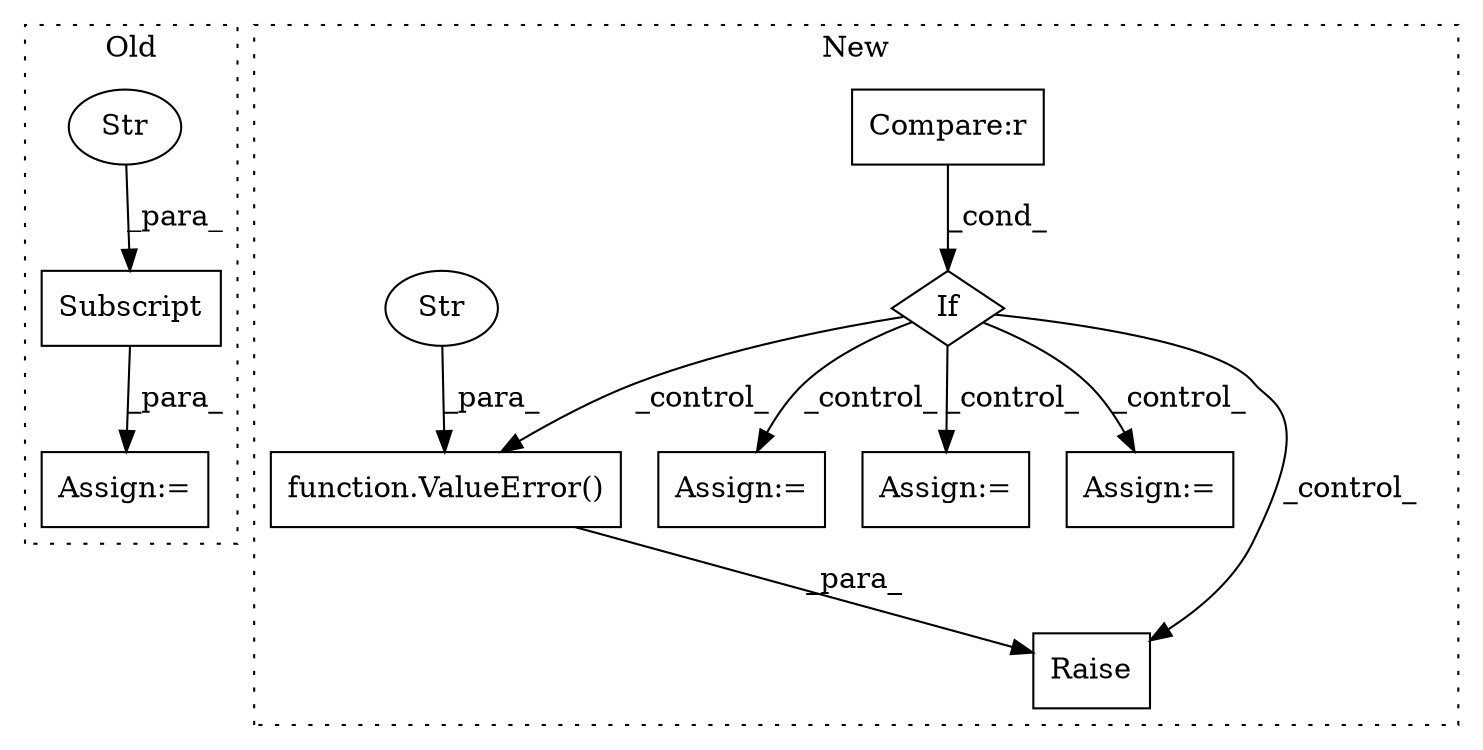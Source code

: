 digraph G {
subgraph cluster0 {
1 [label="Subscript" a="63" s="1317,0" l="25,0" shape="box"];
9 [label="Str" a="66" s="1325" l="16" shape="ellipse"];
10 [label="Assign:=" a="68" s="1314" l="3" shape="box"];
label = "Old";
style="dotted";
}
subgraph cluster1 {
2 [label="Raise" a="91" s="1631" l="6" shape="box"];
3 [label="If" a="96" s="1492" l="3" shape="diamond"];
4 [label="Compare:r" a="40" s="1495" l="14" shape="box"];
5 [label="Assign:=" a="68" s="2276" l="3" shape="box"];
6 [label="function.ValueError()" a="75" s="1637,1727" l="11,1" shape="box"];
7 [label="Str" a="66" s="1648" l="79" shape="ellipse"];
8 [label="Assign:=" a="68" s="1848" l="3" shape="box"];
11 [label="Assign:=" a="68" s="2136" l="3" shape="box"];
label = "New";
style="dotted";
}
1 -> 10 [label="_para_"];
3 -> 2 [label="_control_"];
3 -> 11 [label="_control_"];
3 -> 5 [label="_control_"];
3 -> 8 [label="_control_"];
3 -> 6 [label="_control_"];
4 -> 3 [label="_cond_"];
6 -> 2 [label="_para_"];
7 -> 6 [label="_para_"];
9 -> 1 [label="_para_"];
}